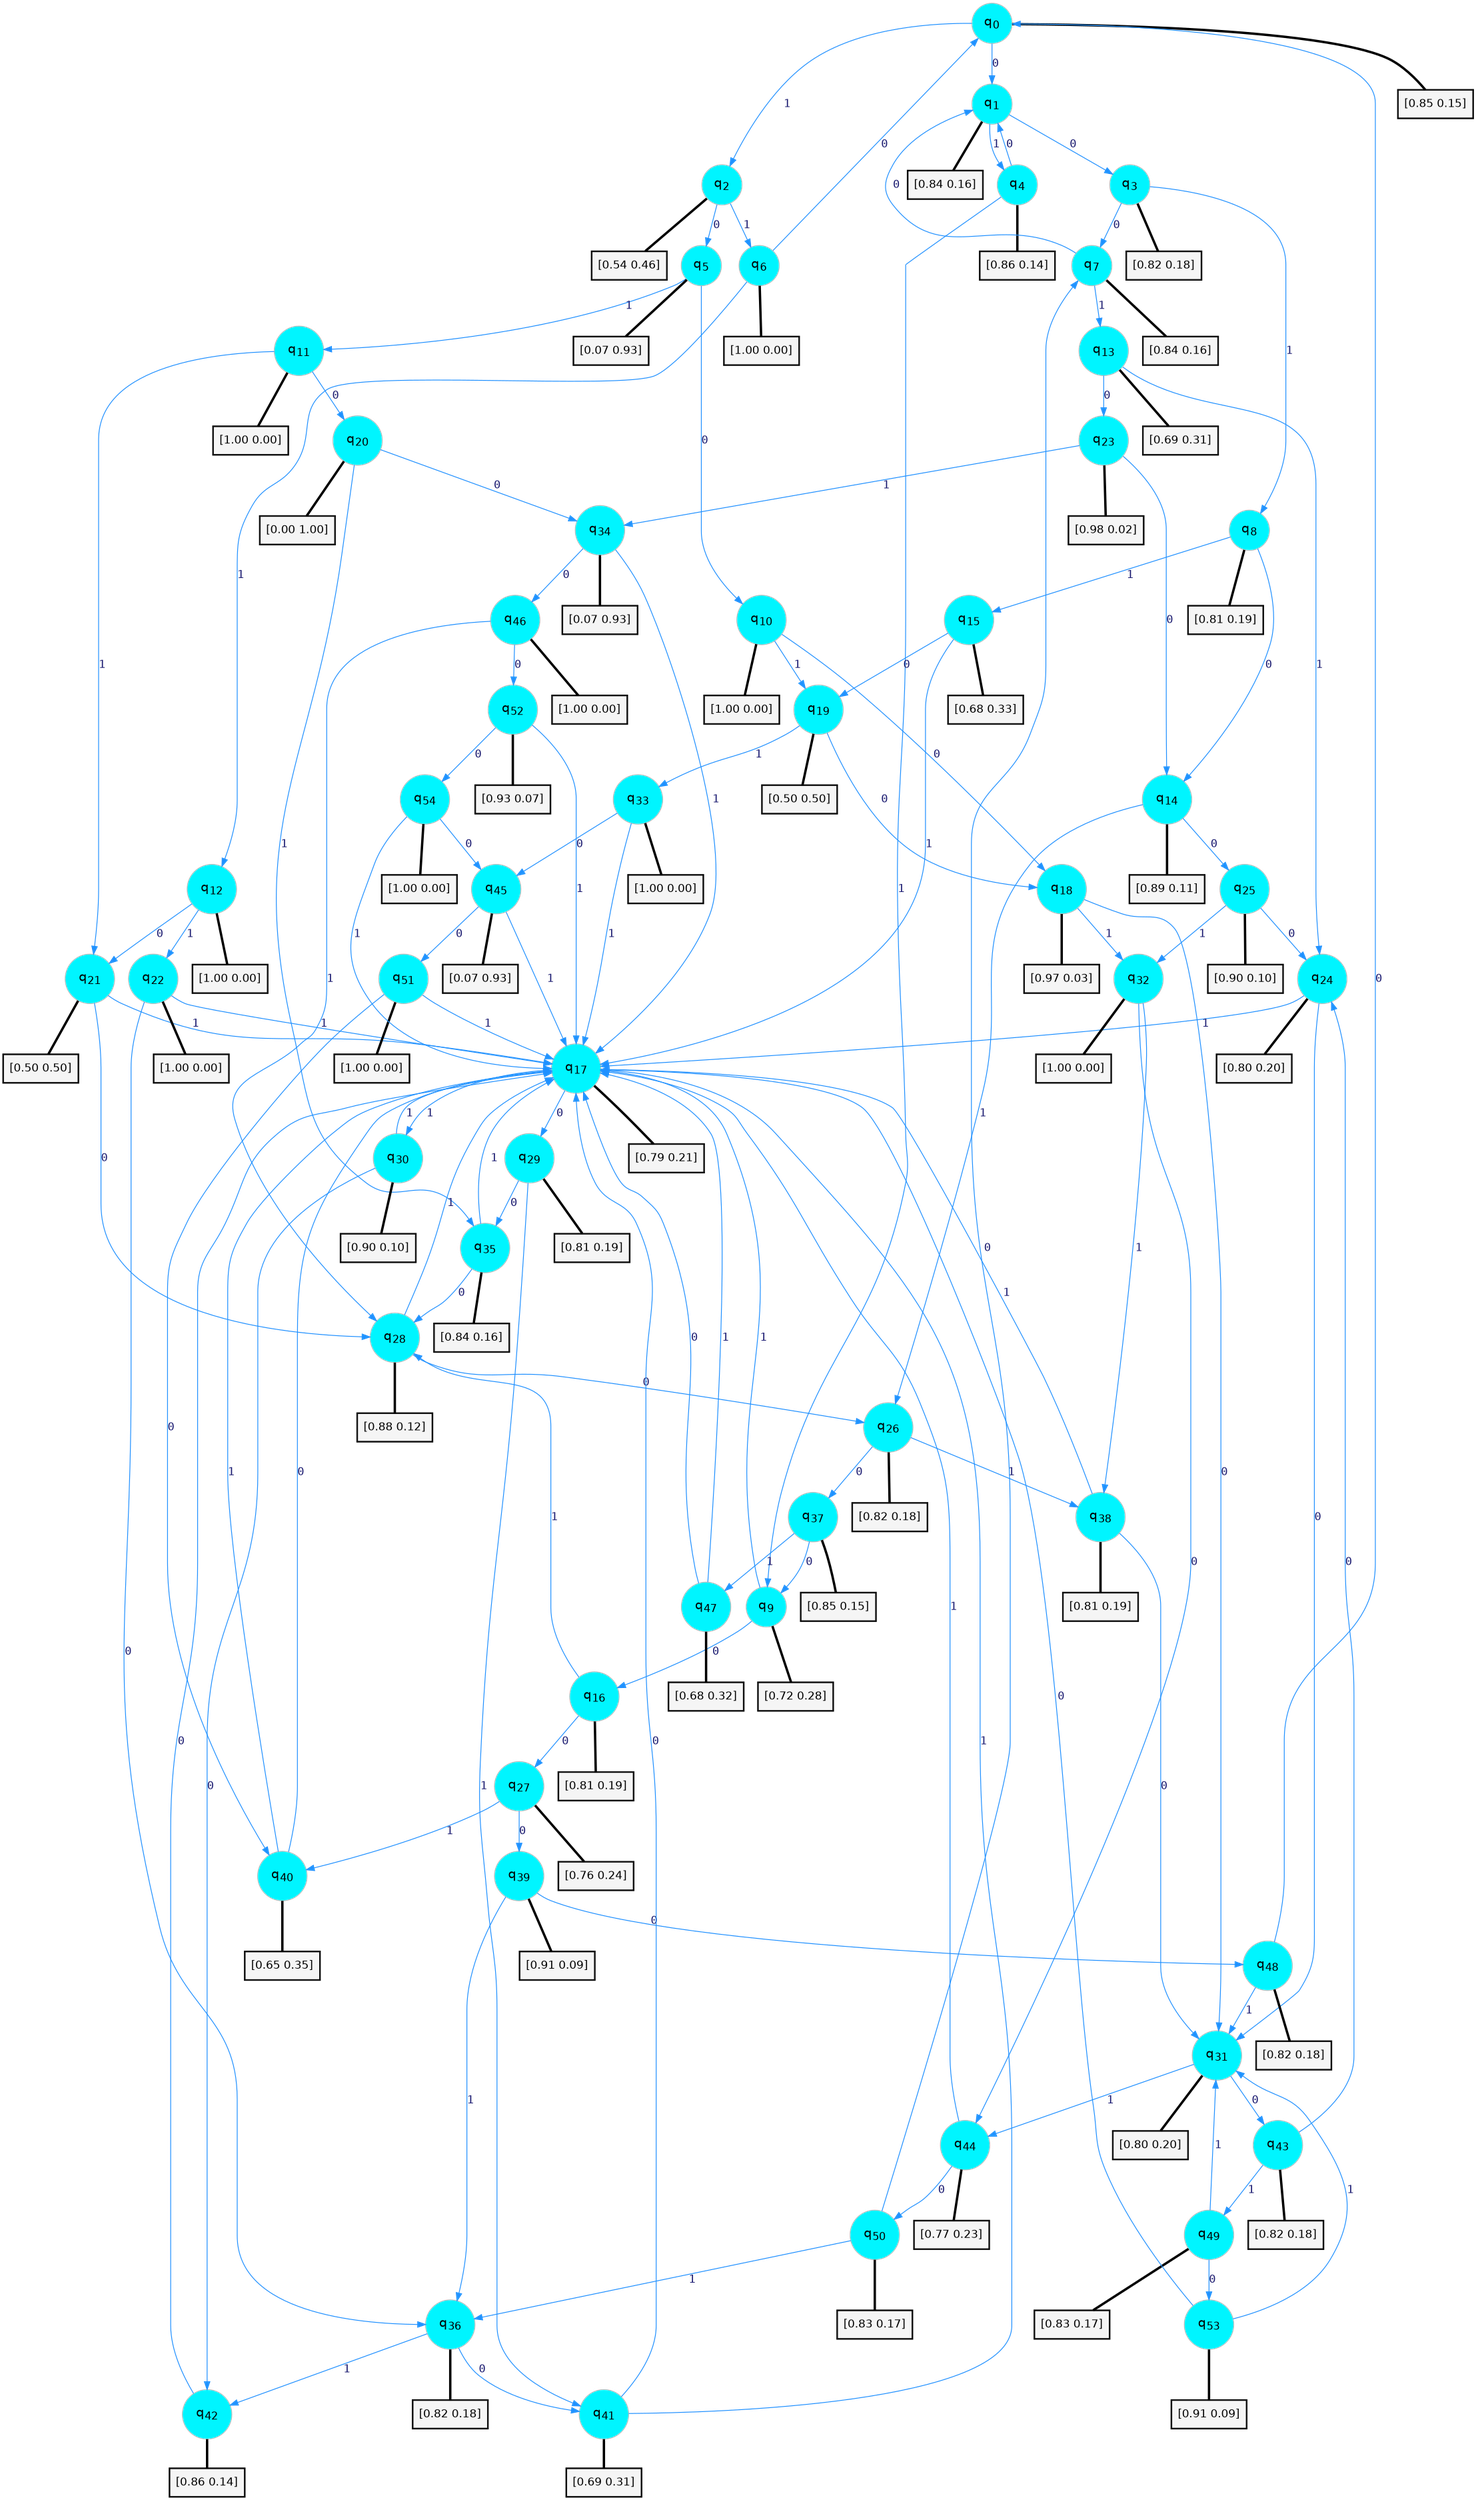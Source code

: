digraph G {
graph [
bgcolor=transparent, dpi=300, rankdir=TD, size="40,25"];
node [
color=gray, fillcolor=turquoise1, fontcolor=black, fontname=Helvetica, fontsize=16, fontweight=bold, shape=circle, style=filled];
edge [
arrowsize=1, color=dodgerblue1, fontcolor=midnightblue, fontname=courier, fontweight=bold, penwidth=1, style=solid, weight=20];
0[label=<q<SUB>0</SUB>>];
1[label=<q<SUB>1</SUB>>];
2[label=<q<SUB>2</SUB>>];
3[label=<q<SUB>3</SUB>>];
4[label=<q<SUB>4</SUB>>];
5[label=<q<SUB>5</SUB>>];
6[label=<q<SUB>6</SUB>>];
7[label=<q<SUB>7</SUB>>];
8[label=<q<SUB>8</SUB>>];
9[label=<q<SUB>9</SUB>>];
10[label=<q<SUB>10</SUB>>];
11[label=<q<SUB>11</SUB>>];
12[label=<q<SUB>12</SUB>>];
13[label=<q<SUB>13</SUB>>];
14[label=<q<SUB>14</SUB>>];
15[label=<q<SUB>15</SUB>>];
16[label=<q<SUB>16</SUB>>];
17[label=<q<SUB>17</SUB>>];
18[label=<q<SUB>18</SUB>>];
19[label=<q<SUB>19</SUB>>];
20[label=<q<SUB>20</SUB>>];
21[label=<q<SUB>21</SUB>>];
22[label=<q<SUB>22</SUB>>];
23[label=<q<SUB>23</SUB>>];
24[label=<q<SUB>24</SUB>>];
25[label=<q<SUB>25</SUB>>];
26[label=<q<SUB>26</SUB>>];
27[label=<q<SUB>27</SUB>>];
28[label=<q<SUB>28</SUB>>];
29[label=<q<SUB>29</SUB>>];
30[label=<q<SUB>30</SUB>>];
31[label=<q<SUB>31</SUB>>];
32[label=<q<SUB>32</SUB>>];
33[label=<q<SUB>33</SUB>>];
34[label=<q<SUB>34</SUB>>];
35[label=<q<SUB>35</SUB>>];
36[label=<q<SUB>36</SUB>>];
37[label=<q<SUB>37</SUB>>];
38[label=<q<SUB>38</SUB>>];
39[label=<q<SUB>39</SUB>>];
40[label=<q<SUB>40</SUB>>];
41[label=<q<SUB>41</SUB>>];
42[label=<q<SUB>42</SUB>>];
43[label=<q<SUB>43</SUB>>];
44[label=<q<SUB>44</SUB>>];
45[label=<q<SUB>45</SUB>>];
46[label=<q<SUB>46</SUB>>];
47[label=<q<SUB>47</SUB>>];
48[label=<q<SUB>48</SUB>>];
49[label=<q<SUB>49</SUB>>];
50[label=<q<SUB>50</SUB>>];
51[label=<q<SUB>51</SUB>>];
52[label=<q<SUB>52</SUB>>];
53[label=<q<SUB>53</SUB>>];
54[label=<q<SUB>54</SUB>>];
55[label="[0.85 0.15]", shape=box,fontcolor=black, fontname=Helvetica, fontsize=14, penwidth=2, fillcolor=whitesmoke,color=black];
56[label="[0.84 0.16]", shape=box,fontcolor=black, fontname=Helvetica, fontsize=14, penwidth=2, fillcolor=whitesmoke,color=black];
57[label="[0.54 0.46]", shape=box,fontcolor=black, fontname=Helvetica, fontsize=14, penwidth=2, fillcolor=whitesmoke,color=black];
58[label="[0.82 0.18]", shape=box,fontcolor=black, fontname=Helvetica, fontsize=14, penwidth=2, fillcolor=whitesmoke,color=black];
59[label="[0.86 0.14]", shape=box,fontcolor=black, fontname=Helvetica, fontsize=14, penwidth=2, fillcolor=whitesmoke,color=black];
60[label="[0.07 0.93]", shape=box,fontcolor=black, fontname=Helvetica, fontsize=14, penwidth=2, fillcolor=whitesmoke,color=black];
61[label="[1.00 0.00]", shape=box,fontcolor=black, fontname=Helvetica, fontsize=14, penwidth=2, fillcolor=whitesmoke,color=black];
62[label="[0.84 0.16]", shape=box,fontcolor=black, fontname=Helvetica, fontsize=14, penwidth=2, fillcolor=whitesmoke,color=black];
63[label="[0.81 0.19]", shape=box,fontcolor=black, fontname=Helvetica, fontsize=14, penwidth=2, fillcolor=whitesmoke,color=black];
64[label="[0.72 0.28]", shape=box,fontcolor=black, fontname=Helvetica, fontsize=14, penwidth=2, fillcolor=whitesmoke,color=black];
65[label="[1.00 0.00]", shape=box,fontcolor=black, fontname=Helvetica, fontsize=14, penwidth=2, fillcolor=whitesmoke,color=black];
66[label="[1.00 0.00]", shape=box,fontcolor=black, fontname=Helvetica, fontsize=14, penwidth=2, fillcolor=whitesmoke,color=black];
67[label="[1.00 0.00]", shape=box,fontcolor=black, fontname=Helvetica, fontsize=14, penwidth=2, fillcolor=whitesmoke,color=black];
68[label="[0.69 0.31]", shape=box,fontcolor=black, fontname=Helvetica, fontsize=14, penwidth=2, fillcolor=whitesmoke,color=black];
69[label="[0.89 0.11]", shape=box,fontcolor=black, fontname=Helvetica, fontsize=14, penwidth=2, fillcolor=whitesmoke,color=black];
70[label="[0.68 0.33]", shape=box,fontcolor=black, fontname=Helvetica, fontsize=14, penwidth=2, fillcolor=whitesmoke,color=black];
71[label="[0.81 0.19]", shape=box,fontcolor=black, fontname=Helvetica, fontsize=14, penwidth=2, fillcolor=whitesmoke,color=black];
72[label="[0.79 0.21]", shape=box,fontcolor=black, fontname=Helvetica, fontsize=14, penwidth=2, fillcolor=whitesmoke,color=black];
73[label="[0.97 0.03]", shape=box,fontcolor=black, fontname=Helvetica, fontsize=14, penwidth=2, fillcolor=whitesmoke,color=black];
74[label="[0.50 0.50]", shape=box,fontcolor=black, fontname=Helvetica, fontsize=14, penwidth=2, fillcolor=whitesmoke,color=black];
75[label="[0.00 1.00]", shape=box,fontcolor=black, fontname=Helvetica, fontsize=14, penwidth=2, fillcolor=whitesmoke,color=black];
76[label="[0.50 0.50]", shape=box,fontcolor=black, fontname=Helvetica, fontsize=14, penwidth=2, fillcolor=whitesmoke,color=black];
77[label="[1.00 0.00]", shape=box,fontcolor=black, fontname=Helvetica, fontsize=14, penwidth=2, fillcolor=whitesmoke,color=black];
78[label="[0.98 0.02]", shape=box,fontcolor=black, fontname=Helvetica, fontsize=14, penwidth=2, fillcolor=whitesmoke,color=black];
79[label="[0.80 0.20]", shape=box,fontcolor=black, fontname=Helvetica, fontsize=14, penwidth=2, fillcolor=whitesmoke,color=black];
80[label="[0.90 0.10]", shape=box,fontcolor=black, fontname=Helvetica, fontsize=14, penwidth=2, fillcolor=whitesmoke,color=black];
81[label="[0.82 0.18]", shape=box,fontcolor=black, fontname=Helvetica, fontsize=14, penwidth=2, fillcolor=whitesmoke,color=black];
82[label="[0.76 0.24]", shape=box,fontcolor=black, fontname=Helvetica, fontsize=14, penwidth=2, fillcolor=whitesmoke,color=black];
83[label="[0.88 0.12]", shape=box,fontcolor=black, fontname=Helvetica, fontsize=14, penwidth=2, fillcolor=whitesmoke,color=black];
84[label="[0.81 0.19]", shape=box,fontcolor=black, fontname=Helvetica, fontsize=14, penwidth=2, fillcolor=whitesmoke,color=black];
85[label="[0.90 0.10]", shape=box,fontcolor=black, fontname=Helvetica, fontsize=14, penwidth=2, fillcolor=whitesmoke,color=black];
86[label="[0.80 0.20]", shape=box,fontcolor=black, fontname=Helvetica, fontsize=14, penwidth=2, fillcolor=whitesmoke,color=black];
87[label="[1.00 0.00]", shape=box,fontcolor=black, fontname=Helvetica, fontsize=14, penwidth=2, fillcolor=whitesmoke,color=black];
88[label="[1.00 0.00]", shape=box,fontcolor=black, fontname=Helvetica, fontsize=14, penwidth=2, fillcolor=whitesmoke,color=black];
89[label="[0.07 0.93]", shape=box,fontcolor=black, fontname=Helvetica, fontsize=14, penwidth=2, fillcolor=whitesmoke,color=black];
90[label="[0.84 0.16]", shape=box,fontcolor=black, fontname=Helvetica, fontsize=14, penwidth=2, fillcolor=whitesmoke,color=black];
91[label="[0.82 0.18]", shape=box,fontcolor=black, fontname=Helvetica, fontsize=14, penwidth=2, fillcolor=whitesmoke,color=black];
92[label="[0.85 0.15]", shape=box,fontcolor=black, fontname=Helvetica, fontsize=14, penwidth=2, fillcolor=whitesmoke,color=black];
93[label="[0.81 0.19]", shape=box,fontcolor=black, fontname=Helvetica, fontsize=14, penwidth=2, fillcolor=whitesmoke,color=black];
94[label="[0.91 0.09]", shape=box,fontcolor=black, fontname=Helvetica, fontsize=14, penwidth=2, fillcolor=whitesmoke,color=black];
95[label="[0.65 0.35]", shape=box,fontcolor=black, fontname=Helvetica, fontsize=14, penwidth=2, fillcolor=whitesmoke,color=black];
96[label="[0.69 0.31]", shape=box,fontcolor=black, fontname=Helvetica, fontsize=14, penwidth=2, fillcolor=whitesmoke,color=black];
97[label="[0.86 0.14]", shape=box,fontcolor=black, fontname=Helvetica, fontsize=14, penwidth=2, fillcolor=whitesmoke,color=black];
98[label="[0.82 0.18]", shape=box,fontcolor=black, fontname=Helvetica, fontsize=14, penwidth=2, fillcolor=whitesmoke,color=black];
99[label="[0.77 0.23]", shape=box,fontcolor=black, fontname=Helvetica, fontsize=14, penwidth=2, fillcolor=whitesmoke,color=black];
100[label="[0.07 0.93]", shape=box,fontcolor=black, fontname=Helvetica, fontsize=14, penwidth=2, fillcolor=whitesmoke,color=black];
101[label="[1.00 0.00]", shape=box,fontcolor=black, fontname=Helvetica, fontsize=14, penwidth=2, fillcolor=whitesmoke,color=black];
102[label="[0.68 0.32]", shape=box,fontcolor=black, fontname=Helvetica, fontsize=14, penwidth=2, fillcolor=whitesmoke,color=black];
103[label="[0.82 0.18]", shape=box,fontcolor=black, fontname=Helvetica, fontsize=14, penwidth=2, fillcolor=whitesmoke,color=black];
104[label="[0.83 0.17]", shape=box,fontcolor=black, fontname=Helvetica, fontsize=14, penwidth=2, fillcolor=whitesmoke,color=black];
105[label="[0.83 0.17]", shape=box,fontcolor=black, fontname=Helvetica, fontsize=14, penwidth=2, fillcolor=whitesmoke,color=black];
106[label="[1.00 0.00]", shape=box,fontcolor=black, fontname=Helvetica, fontsize=14, penwidth=2, fillcolor=whitesmoke,color=black];
107[label="[0.93 0.07]", shape=box,fontcolor=black, fontname=Helvetica, fontsize=14, penwidth=2, fillcolor=whitesmoke,color=black];
108[label="[0.91 0.09]", shape=box,fontcolor=black, fontname=Helvetica, fontsize=14, penwidth=2, fillcolor=whitesmoke,color=black];
109[label="[1.00 0.00]", shape=box,fontcolor=black, fontname=Helvetica, fontsize=14, penwidth=2, fillcolor=whitesmoke,color=black];
0->1 [label=0];
0->2 [label=1];
0->55 [arrowhead=none, penwidth=3,color=black];
1->3 [label=0];
1->4 [label=1];
1->56 [arrowhead=none, penwidth=3,color=black];
2->5 [label=0];
2->6 [label=1];
2->57 [arrowhead=none, penwidth=3,color=black];
3->7 [label=0];
3->8 [label=1];
3->58 [arrowhead=none, penwidth=3,color=black];
4->1 [label=0];
4->9 [label=1];
4->59 [arrowhead=none, penwidth=3,color=black];
5->10 [label=0];
5->11 [label=1];
5->60 [arrowhead=none, penwidth=3,color=black];
6->0 [label=0];
6->12 [label=1];
6->61 [arrowhead=none, penwidth=3,color=black];
7->1 [label=0];
7->13 [label=1];
7->62 [arrowhead=none, penwidth=3,color=black];
8->14 [label=0];
8->15 [label=1];
8->63 [arrowhead=none, penwidth=3,color=black];
9->16 [label=0];
9->17 [label=1];
9->64 [arrowhead=none, penwidth=3,color=black];
10->18 [label=0];
10->19 [label=1];
10->65 [arrowhead=none, penwidth=3,color=black];
11->20 [label=0];
11->21 [label=1];
11->66 [arrowhead=none, penwidth=3,color=black];
12->21 [label=0];
12->22 [label=1];
12->67 [arrowhead=none, penwidth=3,color=black];
13->23 [label=0];
13->24 [label=1];
13->68 [arrowhead=none, penwidth=3,color=black];
14->25 [label=0];
14->26 [label=1];
14->69 [arrowhead=none, penwidth=3,color=black];
15->19 [label=0];
15->17 [label=1];
15->70 [arrowhead=none, penwidth=3,color=black];
16->27 [label=0];
16->28 [label=1];
16->71 [arrowhead=none, penwidth=3,color=black];
17->29 [label=0];
17->30 [label=1];
17->72 [arrowhead=none, penwidth=3,color=black];
18->31 [label=0];
18->32 [label=1];
18->73 [arrowhead=none, penwidth=3,color=black];
19->18 [label=0];
19->33 [label=1];
19->74 [arrowhead=none, penwidth=3,color=black];
20->34 [label=0];
20->35 [label=1];
20->75 [arrowhead=none, penwidth=3,color=black];
21->28 [label=0];
21->17 [label=1];
21->76 [arrowhead=none, penwidth=3,color=black];
22->36 [label=0];
22->17 [label=1];
22->77 [arrowhead=none, penwidth=3,color=black];
23->14 [label=0];
23->34 [label=1];
23->78 [arrowhead=none, penwidth=3,color=black];
24->31 [label=0];
24->17 [label=1];
24->79 [arrowhead=none, penwidth=3,color=black];
25->24 [label=0];
25->32 [label=1];
25->80 [arrowhead=none, penwidth=3,color=black];
26->37 [label=0];
26->38 [label=1];
26->81 [arrowhead=none, penwidth=3,color=black];
27->39 [label=0];
27->40 [label=1];
27->82 [arrowhead=none, penwidth=3,color=black];
28->26 [label=0];
28->17 [label=1];
28->83 [arrowhead=none, penwidth=3,color=black];
29->35 [label=0];
29->41 [label=1];
29->84 [arrowhead=none, penwidth=3,color=black];
30->42 [label=0];
30->17 [label=1];
30->85 [arrowhead=none, penwidth=3,color=black];
31->43 [label=0];
31->44 [label=1];
31->86 [arrowhead=none, penwidth=3,color=black];
32->44 [label=0];
32->38 [label=1];
32->87 [arrowhead=none, penwidth=3,color=black];
33->45 [label=0];
33->17 [label=1];
33->88 [arrowhead=none, penwidth=3,color=black];
34->46 [label=0];
34->17 [label=1];
34->89 [arrowhead=none, penwidth=3,color=black];
35->28 [label=0];
35->17 [label=1];
35->90 [arrowhead=none, penwidth=3,color=black];
36->41 [label=0];
36->42 [label=1];
36->91 [arrowhead=none, penwidth=3,color=black];
37->9 [label=0];
37->47 [label=1];
37->92 [arrowhead=none, penwidth=3,color=black];
38->31 [label=0];
38->17 [label=1];
38->93 [arrowhead=none, penwidth=3,color=black];
39->48 [label=0];
39->36 [label=1];
39->94 [arrowhead=none, penwidth=3,color=black];
40->17 [label=0];
40->17 [label=1];
40->95 [arrowhead=none, penwidth=3,color=black];
41->17 [label=0];
41->17 [label=1];
41->96 [arrowhead=none, penwidth=3,color=black];
42->17 [label=0];
42->97 [arrowhead=none, penwidth=3,color=black];
43->24 [label=0];
43->49 [label=1];
43->98 [arrowhead=none, penwidth=3,color=black];
44->50 [label=0];
44->17 [label=1];
44->99 [arrowhead=none, penwidth=3,color=black];
45->51 [label=0];
45->17 [label=1];
45->100 [arrowhead=none, penwidth=3,color=black];
46->52 [label=0];
46->28 [label=1];
46->101 [arrowhead=none, penwidth=3,color=black];
47->17 [label=0];
47->17 [label=1];
47->102 [arrowhead=none, penwidth=3,color=black];
48->0 [label=0];
48->31 [label=1];
48->103 [arrowhead=none, penwidth=3,color=black];
49->53 [label=0];
49->31 [label=1];
49->104 [arrowhead=none, penwidth=3,color=black];
50->7 [label=0];
50->36 [label=1];
50->105 [arrowhead=none, penwidth=3,color=black];
51->40 [label=0];
51->17 [label=1];
51->106 [arrowhead=none, penwidth=3,color=black];
52->54 [label=0];
52->17 [label=1];
52->107 [arrowhead=none, penwidth=3,color=black];
53->17 [label=0];
53->31 [label=1];
53->108 [arrowhead=none, penwidth=3,color=black];
54->45 [label=0];
54->17 [label=1];
54->109 [arrowhead=none, penwidth=3,color=black];
}
